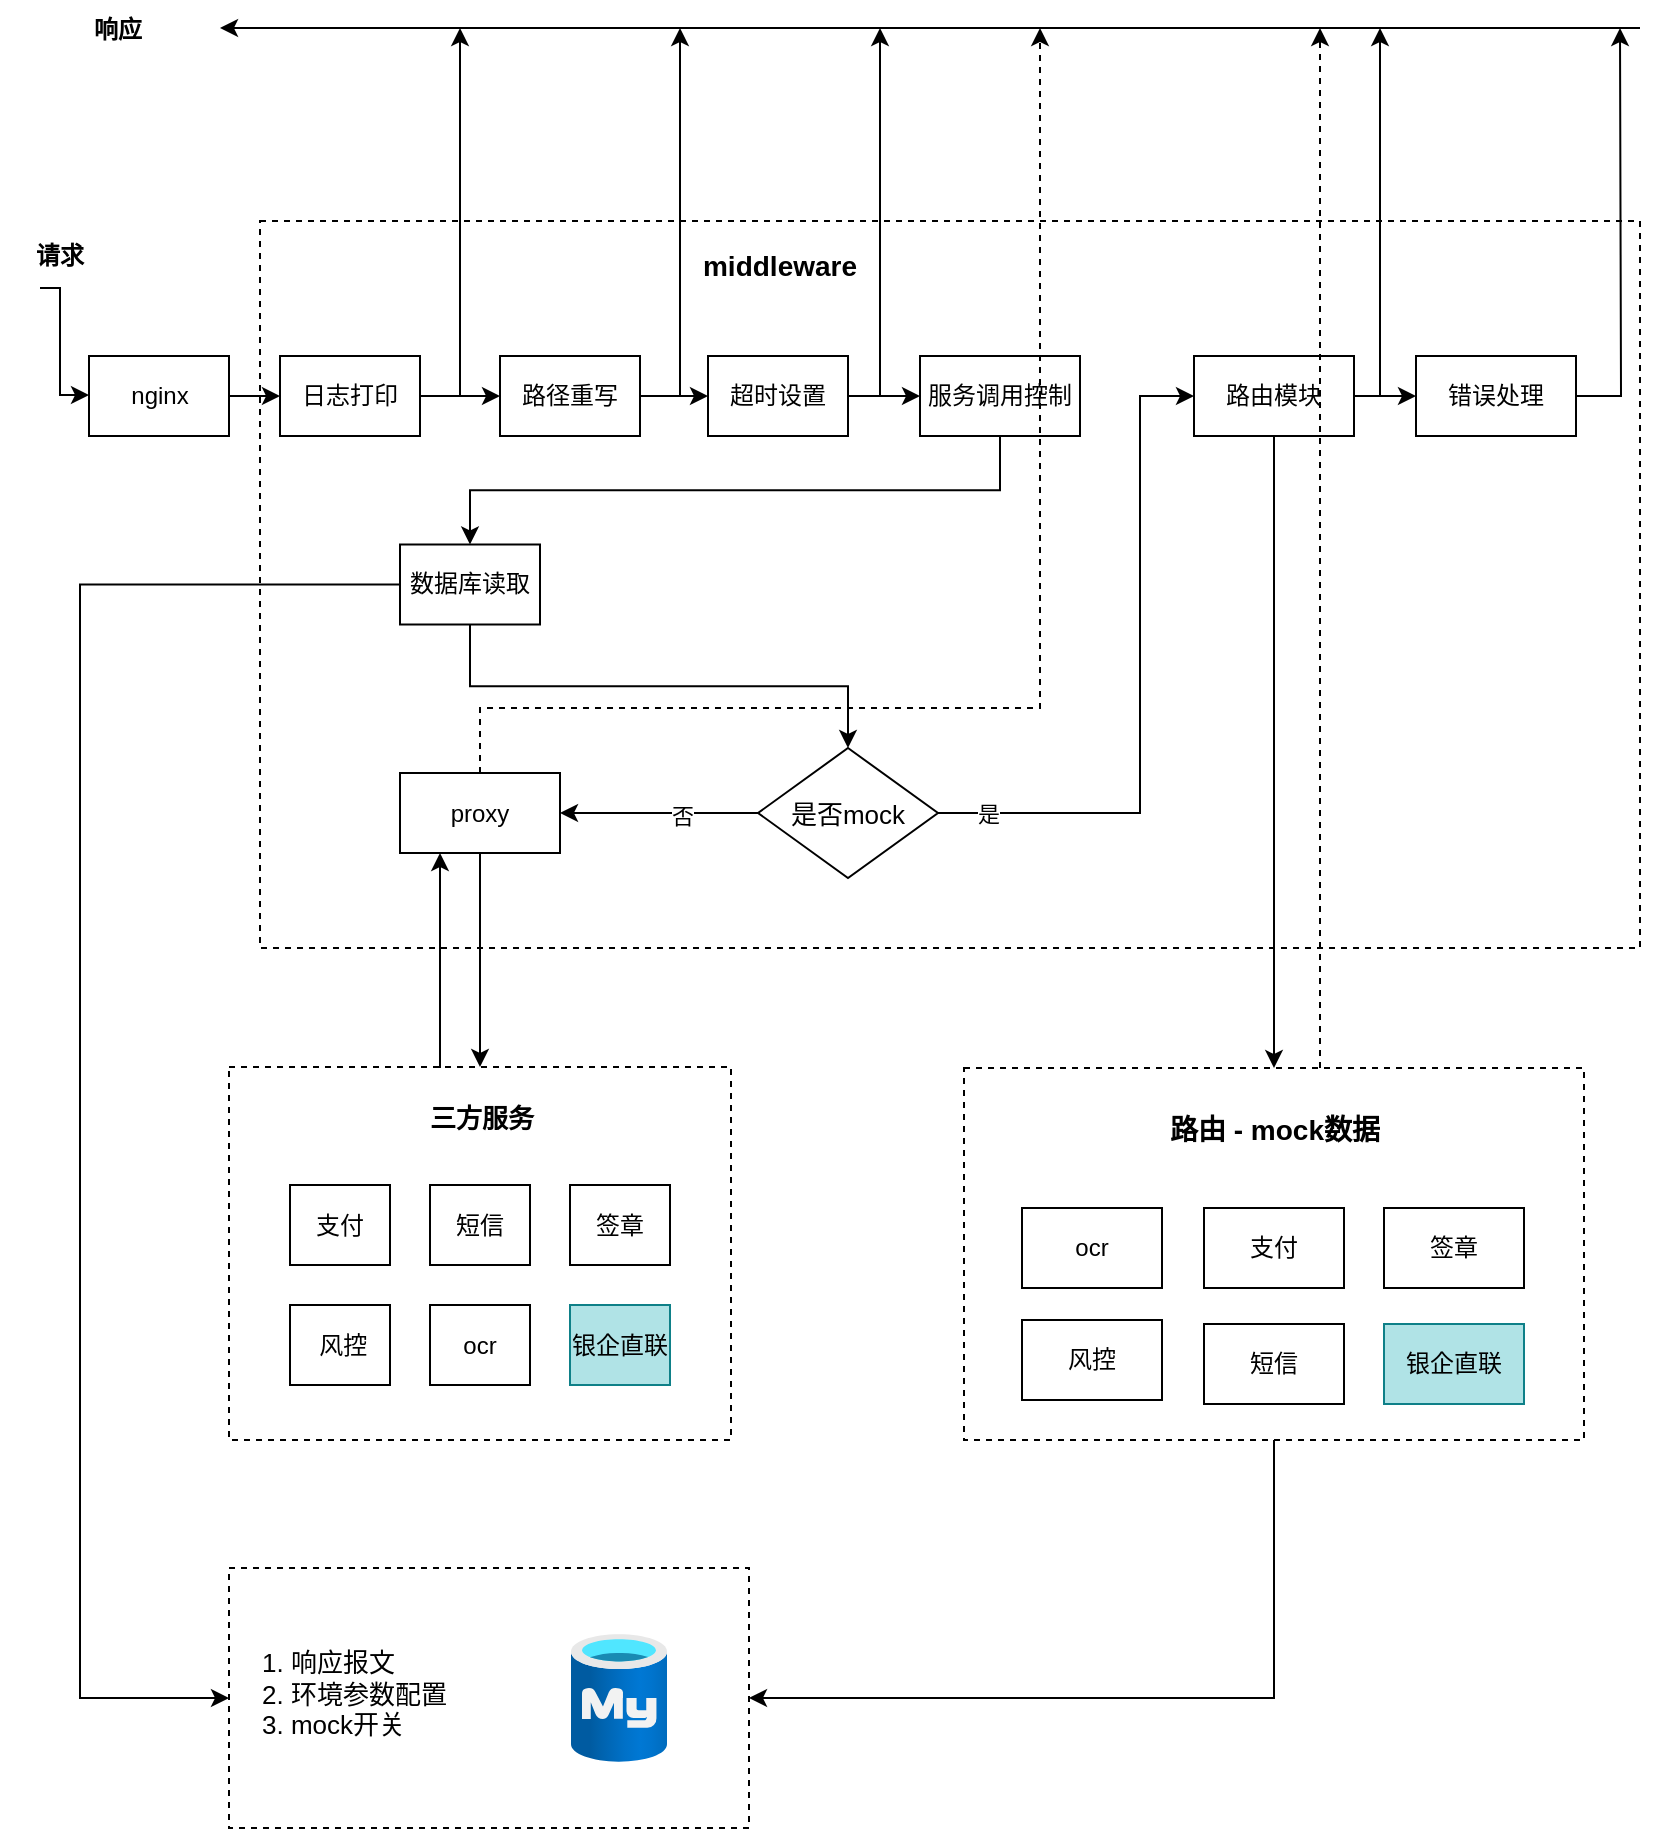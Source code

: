 <mxfile version="17.4.3" type="github">
  <diagram id="0J4tFUpqffA9D1Z7SYaG" name="Page-1">
    <mxGraphModel dx="1865" dy="547" grid="1" gridSize="10" guides="1" tooltips="1" connect="1" arrows="1" fold="1" page="1" pageScale="1" pageWidth="827" pageHeight="1169" math="0" shadow="0">
      <root>
        <mxCell id="0" />
        <mxCell id="1" parent="0" />
        <mxCell id="oRuydW940FplMV_MUn1F-3" value="" style="rounded=0;whiteSpace=wrap;html=1;dashed=1;fillColor=none;" parent="1" vertex="1">
          <mxGeometry x="120" y="326.5" width="690" height="363.5" as="geometry" />
        </mxCell>
        <mxCell id="oRuydW940FplMV_MUn1F-2" value="请求" style="text;html=1;strokeColor=none;fillColor=none;align=center;verticalAlign=middle;whiteSpace=wrap;rounded=0;fontStyle=1" parent="1" vertex="1">
          <mxGeometry x="-10" y="329" width="60" height="30" as="geometry" />
        </mxCell>
        <mxCell id="oRuydW940FplMV_MUn1F-9" style="edgeStyle=orthogonalEdgeStyle;rounded=0;orthogonalLoop=1;jettySize=auto;html=1;exitX=1;exitY=0.5;exitDx=0;exitDy=0;entryX=0;entryY=0.5;entryDx=0;entryDy=0;" parent="1" source="oRuydW940FplMV_MUn1F-4" target="oRuydW940FplMV_MUn1F-5" edge="1">
          <mxGeometry relative="1" as="geometry" />
        </mxCell>
        <mxCell id="oRuydW940FplMV_MUn1F-4" value="日志打印" style="rounded=0;whiteSpace=wrap;html=1;" parent="1" vertex="1">
          <mxGeometry x="130" y="394" width="70" height="40" as="geometry" />
        </mxCell>
        <mxCell id="oRuydW940FplMV_MUn1F-10" style="edgeStyle=orthogonalEdgeStyle;rounded=0;orthogonalLoop=1;jettySize=auto;html=1;exitX=1;exitY=0.5;exitDx=0;exitDy=0;entryX=0;entryY=0.5;entryDx=0;entryDy=0;" parent="1" source="oRuydW940FplMV_MUn1F-5" target="oRuydW940FplMV_MUn1F-6" edge="1">
          <mxGeometry relative="1" as="geometry" />
        </mxCell>
        <mxCell id="oRuydW940FplMV_MUn1F-5" value="路径重写" style="rounded=0;whiteSpace=wrap;html=1;" parent="1" vertex="1">
          <mxGeometry x="240" y="394" width="70" height="40" as="geometry" />
        </mxCell>
        <mxCell id="oRuydW940FplMV_MUn1F-11" style="edgeStyle=orthogonalEdgeStyle;rounded=0;orthogonalLoop=1;jettySize=auto;html=1;exitX=1;exitY=0.5;exitDx=0;exitDy=0;entryX=0;entryY=0.5;entryDx=0;entryDy=0;" parent="1" source="oRuydW940FplMV_MUn1F-6" target="oRuydW940FplMV_MUn1F-8" edge="1">
          <mxGeometry relative="1" as="geometry" />
        </mxCell>
        <mxCell id="oRuydW940FplMV_MUn1F-6" value="超时设置" style="rounded=0;whiteSpace=wrap;html=1;" parent="1" vertex="1">
          <mxGeometry x="344" y="394" width="70" height="40" as="geometry" />
        </mxCell>
        <mxCell id="oRuydW940FplMV_MUn1F-7" value="middleware" style="text;html=1;strokeColor=none;fillColor=none;align=center;verticalAlign=middle;whiteSpace=wrap;rounded=0;fontStyle=1;fontSize=14;" parent="1" vertex="1">
          <mxGeometry x="350" y="334" width="60" height="30" as="geometry" />
        </mxCell>
        <mxCell id="oRuydW940FplMV_MUn1F-93" style="edgeStyle=orthogonalEdgeStyle;rounded=0;orthogonalLoop=1;jettySize=auto;html=1;exitX=0.5;exitY=1;exitDx=0;exitDy=0;entryX=0.5;entryY=0;entryDx=0;entryDy=0;fontSize=13;" parent="1" source="oRuydW940FplMV_MUn1F-8" target="oRuydW940FplMV_MUn1F-92" edge="1">
          <mxGeometry relative="1" as="geometry" />
        </mxCell>
        <mxCell id="oRuydW940FplMV_MUn1F-8" value="服务调用控制" style="rounded=0;whiteSpace=wrap;html=1;" parent="1" vertex="1">
          <mxGeometry x="450" y="394" width="80" height="40" as="geometry" />
        </mxCell>
        <mxCell id="isv2t2CusdyDPksusqRq-3" style="edgeStyle=orthogonalEdgeStyle;rounded=0;orthogonalLoop=1;jettySize=auto;html=1;exitX=0;exitY=0.5;exitDx=0;exitDy=0;entryX=1;entryY=0.5;entryDx=0;entryDy=0;" parent="1" source="oRuydW940FplMV_MUn1F-26" target="oRuydW940FplMV_MUn1F-71" edge="1">
          <mxGeometry relative="1" as="geometry" />
        </mxCell>
        <mxCell id="isv2t2CusdyDPksusqRq-4" value="否" style="edgeLabel;html=1;align=center;verticalAlign=middle;resizable=0;points=[];" parent="isv2t2CusdyDPksusqRq-3" vertex="1" connectable="0">
          <mxGeometry x="-0.228" y="1" relative="1" as="geometry">
            <mxPoint as="offset" />
          </mxGeometry>
        </mxCell>
        <mxCell id="isv2t2CusdyDPksusqRq-5" style="edgeStyle=orthogonalEdgeStyle;rounded=0;orthogonalLoop=1;jettySize=auto;html=1;exitX=1;exitY=0.5;exitDx=0;exitDy=0;entryX=0;entryY=0.5;entryDx=0;entryDy=0;" parent="1" source="oRuydW940FplMV_MUn1F-26" target="oRuydW940FplMV_MUn1F-41" edge="1">
          <mxGeometry relative="1" as="geometry">
            <Array as="points">
              <mxPoint x="560" y="623" />
              <mxPoint x="560" y="414" />
            </Array>
          </mxGeometry>
        </mxCell>
        <mxCell id="isv2t2CusdyDPksusqRq-7" value="是" style="edgeLabel;html=1;align=center;verticalAlign=middle;resizable=0;points=[];" parent="isv2t2CusdyDPksusqRq-5" vertex="1" connectable="0">
          <mxGeometry x="-0.768" y="-1" relative="1" as="geometry">
            <mxPoint x="-14" y="-1" as="offset" />
          </mxGeometry>
        </mxCell>
        <mxCell id="oRuydW940FplMV_MUn1F-26" value="&lt;font style=&quot;font-size: 13px&quot;&gt;是否mock&lt;/font&gt;" style="rhombus;whiteSpace=wrap;html=1;fontSize=14;fillColor=none;" parent="1" vertex="1">
          <mxGeometry x="369" y="590" width="90" height="65" as="geometry" />
        </mxCell>
        <mxCell id="isv2t2CusdyDPksusqRq-10" style="edgeStyle=orthogonalEdgeStyle;rounded=0;orthogonalLoop=1;jettySize=auto;html=1;exitX=0.5;exitY=1;exitDx=0;exitDy=0;entryX=0.5;entryY=0;entryDx=0;entryDy=0;" parent="1" source="oRuydW940FplMV_MUn1F-41" target="oRuydW940FplMV_MUn1F-23" edge="1">
          <mxGeometry relative="1" as="geometry" />
        </mxCell>
        <mxCell id="oRuydW940FplMV_MUn1F-41" value="路由模块" style="rounded=0;whiteSpace=wrap;html=1;fillColor=default;" parent="1" vertex="1">
          <mxGeometry x="587" y="394" width="80" height="40" as="geometry" />
        </mxCell>
        <mxCell id="oRuydW940FplMV_MUn1F-44" style="edgeStyle=orthogonalEdgeStyle;rounded=0;orthogonalLoop=1;jettySize=auto;html=1;exitX=1;exitY=0.5;exitDx=0;exitDy=0;fontSize=14;" parent="1" source="oRuydW940FplMV_MUn1F-41" target="oRuydW940FplMV_MUn1F-42" edge="1">
          <mxGeometry relative="1" as="geometry" />
        </mxCell>
        <mxCell id="isv2t2CusdyDPksusqRq-8" style="edgeStyle=orthogonalEdgeStyle;rounded=0;orthogonalLoop=1;jettySize=auto;html=1;exitX=1;exitY=0.5;exitDx=0;exitDy=0;" parent="1" source="oRuydW940FplMV_MUn1F-42" edge="1">
          <mxGeometry relative="1" as="geometry">
            <mxPoint x="800" y="230" as="targetPoint" />
          </mxGeometry>
        </mxCell>
        <mxCell id="oRuydW940FplMV_MUn1F-42" value="错误处理" style="rounded=0;whiteSpace=wrap;html=1;" parent="1" vertex="1">
          <mxGeometry x="698" y="394" width="80" height="40" as="geometry" />
        </mxCell>
        <mxCell id="oRuydW940FplMV_MUn1F-67" value="" style="group" parent="1" vertex="1" connectable="0">
          <mxGeometry x="472" y="750" width="310" height="186" as="geometry" />
        </mxCell>
        <mxCell id="oRuydW940FplMV_MUn1F-23" value="" style="rounded=0;whiteSpace=wrap;html=1;dashed=1;fontSize=14;fillColor=none;" parent="oRuydW940FplMV_MUn1F-67" vertex="1">
          <mxGeometry width="310" height="186" as="geometry" />
        </mxCell>
        <mxCell id="oRuydW940FplMV_MUn1F-13" value="ocr" style="rounded=0;whiteSpace=wrap;html=1;" parent="oRuydW940FplMV_MUn1F-67" vertex="1">
          <mxGeometry x="29" y="70" width="70" height="40" as="geometry" />
        </mxCell>
        <mxCell id="oRuydW940FplMV_MUn1F-14" value="风控" style="rounded=0;whiteSpace=wrap;html=1;" parent="oRuydW940FplMV_MUn1F-67" vertex="1">
          <mxGeometry x="29" y="126" width="70" height="40" as="geometry" />
        </mxCell>
        <mxCell id="oRuydW940FplMV_MUn1F-15" value="支付" style="rounded=0;whiteSpace=wrap;html=1;" parent="oRuydW940FplMV_MUn1F-67" vertex="1">
          <mxGeometry x="120" y="70" width="70" height="40" as="geometry" />
        </mxCell>
        <mxCell id="oRuydW940FplMV_MUn1F-16" value="签章" style="rounded=0;whiteSpace=wrap;html=1;" parent="oRuydW940FplMV_MUn1F-67" vertex="1">
          <mxGeometry x="210" y="70" width="70" height="40" as="geometry" />
        </mxCell>
        <mxCell id="oRuydW940FplMV_MUn1F-17" value="短信" style="rounded=0;whiteSpace=wrap;html=1;" parent="oRuydW940FplMV_MUn1F-67" vertex="1">
          <mxGeometry x="120" y="128" width="70" height="40" as="geometry" />
        </mxCell>
        <mxCell id="oRuydW940FplMV_MUn1F-25" value="路由 - mock数据" style="text;html=1;strokeColor=none;fillColor=none;align=center;verticalAlign=middle;whiteSpace=wrap;rounded=0;dashed=1;fontSize=14;fontStyle=1" parent="oRuydW940FplMV_MUn1F-67" vertex="1">
          <mxGeometry x="89.5" y="16" width="131" height="30" as="geometry" />
        </mxCell>
        <mxCell id="oRuydW940FplMV_MUn1F-46" value="银企直联" style="rounded=0;whiteSpace=wrap;html=1;fillColor=#b0e3e6;strokeColor=#0e8088;" parent="oRuydW940FplMV_MUn1F-67" vertex="1">
          <mxGeometry x="210" y="128" width="70" height="40" as="geometry" />
        </mxCell>
        <mxCell id="oRuydW940FplMV_MUn1F-72" style="edgeStyle=orthogonalEdgeStyle;rounded=0;orthogonalLoop=1;jettySize=auto;html=1;exitX=0.5;exitY=1;exitDx=0;exitDy=0;entryX=0.5;entryY=0;entryDx=0;entryDy=0;fontSize=13;" parent="1" source="oRuydW940FplMV_MUn1F-71" target="oRuydW940FplMV_MUn1F-58" edge="1">
          <mxGeometry relative="1" as="geometry" />
        </mxCell>
        <mxCell id="isv2t2CusdyDPksusqRq-18" style="edgeStyle=orthogonalEdgeStyle;rounded=0;orthogonalLoop=1;jettySize=auto;html=1;exitX=0.5;exitY=0;exitDx=0;exitDy=0;dashed=1;" parent="1" source="oRuydW940FplMV_MUn1F-71" edge="1">
          <mxGeometry relative="1" as="geometry">
            <mxPoint x="510" y="230" as="targetPoint" />
            <Array as="points">
              <mxPoint x="230" y="570" />
              <mxPoint x="510" y="570" />
            </Array>
          </mxGeometry>
        </mxCell>
        <mxCell id="oRuydW940FplMV_MUn1F-71" value="proxy" style="rounded=0;whiteSpace=wrap;html=1;" parent="1" vertex="1">
          <mxGeometry x="190" y="602.5" width="80" height="40" as="geometry" />
        </mxCell>
        <mxCell id="oRuydW940FplMV_MUn1F-77" value="" style="endArrow=classic;html=1;rounded=0;fontSize=13;" parent="1" edge="1">
          <mxGeometry width="50" height="50" relative="1" as="geometry">
            <mxPoint x="810" y="230" as="sourcePoint" />
            <mxPoint x="100" y="230" as="targetPoint" />
          </mxGeometry>
        </mxCell>
        <mxCell id="oRuydW940FplMV_MUn1F-80" value="" style="endArrow=classic;html=1;rounded=0;fontSize=13;" parent="1" edge="1">
          <mxGeometry width="50" height="50" relative="1" as="geometry">
            <mxPoint x="220" y="414" as="sourcePoint" />
            <mxPoint x="220" y="230" as="targetPoint" />
          </mxGeometry>
        </mxCell>
        <mxCell id="oRuydW940FplMV_MUn1F-81" value="" style="endArrow=classic;html=1;rounded=0;fontSize=13;" parent="1" edge="1">
          <mxGeometry width="50" height="50" relative="1" as="geometry">
            <mxPoint x="330" y="414" as="sourcePoint" />
            <mxPoint x="330" y="230" as="targetPoint" />
          </mxGeometry>
        </mxCell>
        <mxCell id="oRuydW940FplMV_MUn1F-82" value="" style="endArrow=classic;html=1;rounded=0;fontSize=13;" parent="1" edge="1">
          <mxGeometry width="50" height="50" relative="1" as="geometry">
            <mxPoint x="430" y="414" as="sourcePoint" />
            <mxPoint x="430" y="230" as="targetPoint" />
          </mxGeometry>
        </mxCell>
        <mxCell id="oRuydW940FplMV_MUn1F-84" value="" style="endArrow=classic;html=1;rounded=0;fontSize=13;" parent="1" edge="1">
          <mxGeometry width="50" height="50" relative="1" as="geometry">
            <mxPoint x="680" y="414" as="sourcePoint" />
            <mxPoint x="680" y="230" as="targetPoint" />
          </mxGeometry>
        </mxCell>
        <mxCell id="oRuydW940FplMV_MUn1F-87" value="响应" style="text;html=1;strokeColor=none;fillColor=none;align=center;verticalAlign=middle;whiteSpace=wrap;rounded=0;fontStyle=1" parent="1" vertex="1">
          <mxGeometry x="19" y="216" width="60" height="30" as="geometry" />
        </mxCell>
        <mxCell id="oRuydW940FplMV_MUn1F-95" style="edgeStyle=orthogonalEdgeStyle;rounded=0;orthogonalLoop=1;jettySize=auto;html=1;exitX=0.5;exitY=1;exitDx=0;exitDy=0;entryX=0.5;entryY=0;entryDx=0;entryDy=0;fontSize=13;" parent="1" source="oRuydW940FplMV_MUn1F-92" target="oRuydW940FplMV_MUn1F-26" edge="1">
          <mxGeometry relative="1" as="geometry" />
        </mxCell>
        <mxCell id="isv2t2CusdyDPksusqRq-14" style="edgeStyle=orthogonalEdgeStyle;rounded=0;orthogonalLoop=1;jettySize=auto;html=1;exitX=0;exitY=0.5;exitDx=0;exitDy=0;entryX=0;entryY=0.5;entryDx=0;entryDy=0;" parent="1" source="oRuydW940FplMV_MUn1F-92" target="oRuydW940FplMV_MUn1F-89" edge="1">
          <mxGeometry relative="1" as="geometry">
            <Array as="points">
              <mxPoint x="30" y="508" />
              <mxPoint x="30" y="1065" />
            </Array>
          </mxGeometry>
        </mxCell>
        <mxCell id="oRuydW940FplMV_MUn1F-92" value="数据库读取" style="rounded=0;whiteSpace=wrap;html=1;" parent="1" vertex="1">
          <mxGeometry x="190" y="488.25" width="70" height="40" as="geometry" />
        </mxCell>
        <mxCell id="isv2t2CusdyDPksusqRq-1" value="" style="group" parent="1" vertex="1" connectable="0">
          <mxGeometry x="104.5" y="1000" width="260" height="130" as="geometry" />
        </mxCell>
        <mxCell id="oRuydW940FplMV_MUn1F-88" value="" style="aspect=fixed;html=1;points=[];align=center;image;fontSize=12;image=img/lib/azure2/databases/Azure_Database_MySQL_Server.svg;dashed=1;fillColor=none;" parent="isv2t2CusdyDPksusqRq-1" vertex="1">
          <mxGeometry x="171" y="33" width="48" height="64" as="geometry" />
        </mxCell>
        <mxCell id="oRuydW940FplMV_MUn1F-89" value="" style="rounded=0;whiteSpace=wrap;html=1;dashed=1;fontSize=13;fillColor=none;" parent="isv2t2CusdyDPksusqRq-1" vertex="1">
          <mxGeometry width="260" height="130" as="geometry" />
        </mxCell>
        <mxCell id="oRuydW940FplMV_MUn1F-91" value="1. 响应报文&lt;br&gt;2. 环境参数配置&lt;br&gt;3. mock开关" style="text;html=1;strokeColor=none;fillColor=none;align=left;verticalAlign=middle;whiteSpace=wrap;rounded=0;dashed=1;fontSize=13;" parent="isv2t2CusdyDPksusqRq-1" vertex="1">
          <mxGeometry x="14" y="23" width="121" height="80" as="geometry" />
        </mxCell>
        <mxCell id="isv2t2CusdyDPksusqRq-13" style="edgeStyle=orthogonalEdgeStyle;rounded=0;orthogonalLoop=1;jettySize=auto;html=1;exitX=0.5;exitY=1;exitDx=0;exitDy=0;entryX=1;entryY=0.5;entryDx=0;entryDy=0;" parent="1" source="oRuydW940FplMV_MUn1F-23" target="oRuydW940FplMV_MUn1F-89" edge="1">
          <mxGeometry relative="1" as="geometry" />
        </mxCell>
        <mxCell id="isv2t2CusdyDPksusqRq-16" style="edgeStyle=orthogonalEdgeStyle;rounded=0;orthogonalLoop=1;jettySize=auto;html=1;entryX=0.25;entryY=1;entryDx=0;entryDy=0;" parent="1" target="oRuydW940FplMV_MUn1F-71" edge="1">
          <mxGeometry relative="1" as="geometry">
            <mxPoint x="210" y="750" as="sourcePoint" />
            <Array as="points">
              <mxPoint x="210" y="750" />
            </Array>
          </mxGeometry>
        </mxCell>
        <mxCell id="isv2t2CusdyDPksusqRq-19" style="edgeStyle=orthogonalEdgeStyle;rounded=0;orthogonalLoop=1;jettySize=auto;html=1;dashed=1;" parent="1" edge="1">
          <mxGeometry relative="1" as="geometry">
            <mxPoint x="650" y="230" as="targetPoint" />
            <mxPoint x="650" y="750" as="sourcePoint" />
            <Array as="points">
              <mxPoint x="650" y="750" />
            </Array>
          </mxGeometry>
        </mxCell>
        <mxCell id="NGIEsyrpociLnT4s3KL6-7" style="edgeStyle=orthogonalEdgeStyle;rounded=0;orthogonalLoop=1;jettySize=auto;html=1;exitX=1;exitY=0.5;exitDx=0;exitDy=0;entryX=0;entryY=0.5;entryDx=0;entryDy=0;" edge="1" parent="1" source="NGIEsyrpociLnT4s3KL6-2" target="oRuydW940FplMV_MUn1F-4">
          <mxGeometry relative="1" as="geometry" />
        </mxCell>
        <mxCell id="NGIEsyrpociLnT4s3KL6-2" value="nginx" style="rounded=0;whiteSpace=wrap;html=1;" vertex="1" parent="1">
          <mxGeometry x="34.5" y="394" width="70" height="40" as="geometry" />
        </mxCell>
        <mxCell id="NGIEsyrpociLnT4s3KL6-5" value="" style="group" vertex="1" connectable="0" parent="1">
          <mxGeometry x="104.5" y="749.5" width="251" height="186.5" as="geometry" />
        </mxCell>
        <mxCell id="oRuydW940FplMV_MUn1F-33" value="支付" style="rounded=0;whiteSpace=wrap;html=1;movable=1;resizable=1;rotatable=1;deletable=1;editable=1;connectable=1;" parent="NGIEsyrpociLnT4s3KL6-5" vertex="1">
          <mxGeometry x="30.5" y="59" width="50" height="40" as="geometry" />
        </mxCell>
        <mxCell id="oRuydW940FplMV_MUn1F-34" value="签章" style="rounded=0;whiteSpace=wrap;html=1;movable=1;resizable=1;rotatable=1;deletable=1;editable=1;connectable=1;" parent="NGIEsyrpociLnT4s3KL6-5" vertex="1">
          <mxGeometry x="170.5" y="59" width="50" height="40" as="geometry" />
        </mxCell>
        <mxCell id="oRuydW940FplMV_MUn1F-36" value="&amp;nbsp;风控" style="rounded=0;whiteSpace=wrap;html=1;movable=1;resizable=1;rotatable=1;deletable=1;editable=1;connectable=1;" parent="NGIEsyrpociLnT4s3KL6-5" vertex="1">
          <mxGeometry x="30.5" y="119" width="50" height="40" as="geometry" />
        </mxCell>
        <mxCell id="oRuydW940FplMV_MUn1F-39" value="短信" style="rounded=0;whiteSpace=wrap;html=1;movable=1;resizable=1;rotatable=1;deletable=1;editable=1;connectable=1;" parent="NGIEsyrpociLnT4s3KL6-5" vertex="1">
          <mxGeometry x="100.5" y="59" width="50" height="40" as="geometry" />
        </mxCell>
        <mxCell id="oRuydW940FplMV_MUn1F-53" value="ocr" style="rounded=0;whiteSpace=wrap;html=1;movable=1;resizable=1;rotatable=1;deletable=1;editable=1;connectable=1;" parent="NGIEsyrpociLnT4s3KL6-5" vertex="1">
          <mxGeometry x="100.5" y="119" width="50" height="40" as="geometry" />
        </mxCell>
        <mxCell id="oRuydW940FplMV_MUn1F-58" value="" style="rounded=0;whiteSpace=wrap;html=1;dashed=1;fontSize=13;fillColor=none;" parent="NGIEsyrpociLnT4s3KL6-5" vertex="1">
          <mxGeometry width="251" height="186.5" as="geometry" />
        </mxCell>
        <mxCell id="oRuydW940FplMV_MUn1F-54" value="银企直联" style="rounded=0;whiteSpace=wrap;html=1;movable=1;resizable=1;rotatable=1;deletable=1;editable=1;connectable=1;fillColor=#b0e3e6;strokeColor=#0e8088;" parent="NGIEsyrpociLnT4s3KL6-5" vertex="1">
          <mxGeometry x="170.5" y="119" width="50" height="40" as="geometry" />
        </mxCell>
        <mxCell id="oRuydW940FplMV_MUn1F-63" value="三方服务" style="text;html=1;strokeColor=none;fillColor=none;align=center;verticalAlign=middle;whiteSpace=wrap;rounded=0;dashed=1;fontSize=13;fontStyle=1" parent="NGIEsyrpociLnT4s3KL6-5" vertex="1">
          <mxGeometry x="96" y="10" width="60" height="30" as="geometry" />
        </mxCell>
        <mxCell id="NGIEsyrpociLnT4s3KL6-6" value="" style="endArrow=classic;html=1;rounded=0;edgeStyle=orthogonalEdgeStyle;" edge="1" parent="1">
          <mxGeometry width="50" height="50" relative="1" as="geometry">
            <mxPoint x="10" y="360" as="sourcePoint" />
            <mxPoint x="34.5" y="413.5" as="targetPoint" />
            <Array as="points">
              <mxPoint x="20" y="360" />
              <mxPoint x="20" y="414" />
            </Array>
          </mxGeometry>
        </mxCell>
      </root>
    </mxGraphModel>
  </diagram>
</mxfile>
